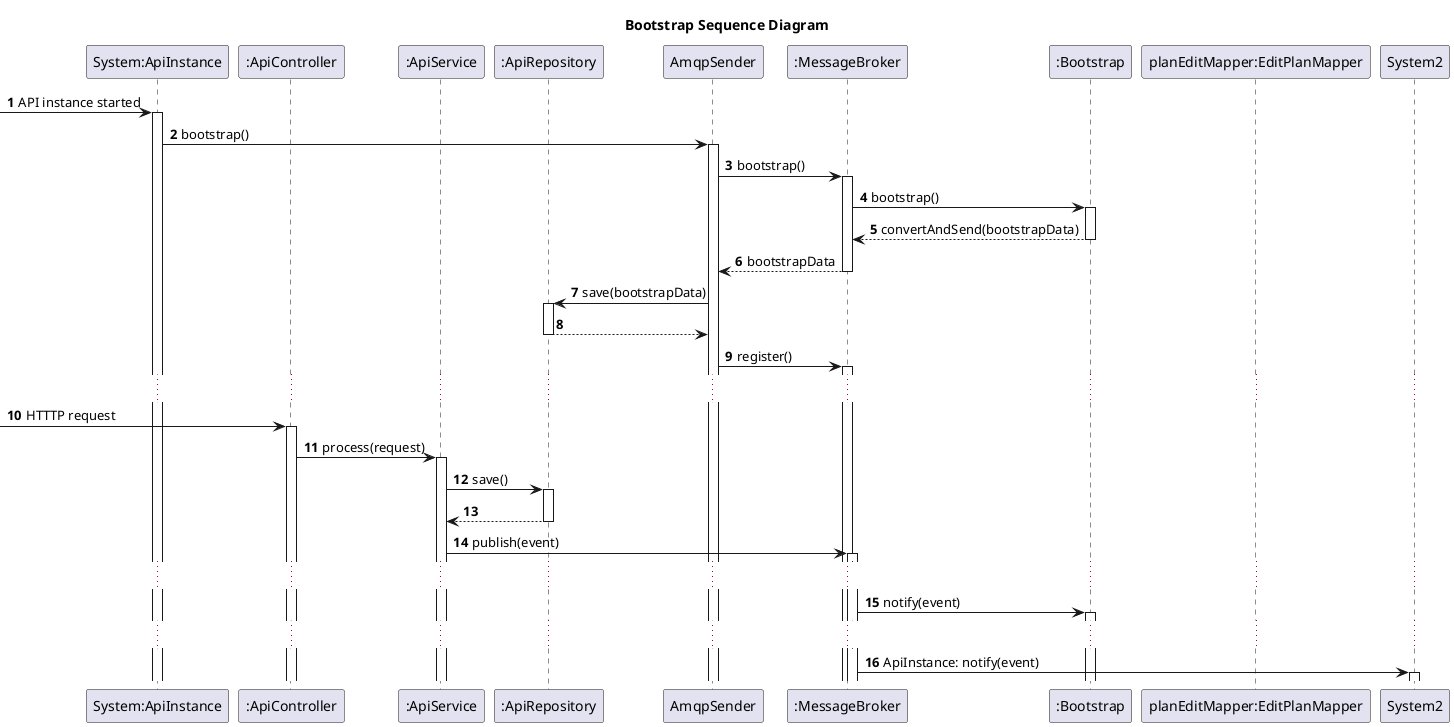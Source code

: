 @startuml
'https://plantuml.com/sequence-diagram

title Bootstrap Sequence Diagram

autoactivate on
autonumber

participant "System:ApiInstance" as System
participant ":ApiController" as Ctrl
participant ":ApiService" as Svc
participant ":ApiRepository" as Repo
participant "AmqpSender" as Sender
participant ":MessageBroker" as MB
participant ":Bootstrap" as Bootstrap



participant "planEditMapper:EditPlanMapper" as EditPlanMapper


-> System: API instance started

System -> Sender: bootstrap()
Sender -> MB: bootstrap()
MB -> Bootstrap: bootstrap()
Bootstrap --> MB: convertAndSend(bootstrapData)
MB --> Sender: bootstrapData
Sender -> Repo: save(bootstrapData)
Repo --> Sender
Sender -> MB: register()

...
-> Ctrl: HTTTP request
Ctrl -> Svc: process(request)
Svc -> Repo: save()
Repo --> Svc:
Svc -> MB: publish(event)
...
MB -> Bootstrap:notify(event)
...
MB -> System2:ApiInstance: notify(event)





@enduml
